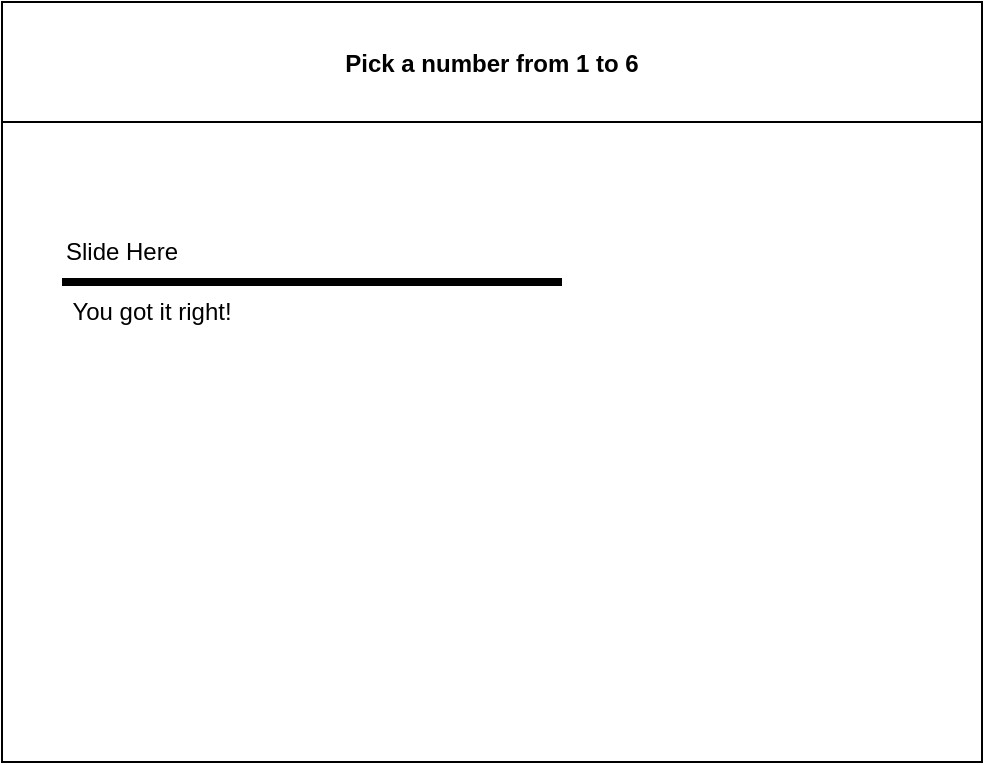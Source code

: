 <mxfile>
    <diagram id="STNWzKey5gT1pbEaQYfi" name="Page-1">
        <mxGraphModel dx="899" dy="644" grid="1" gridSize="10" guides="1" tooltips="1" connect="1" arrows="1" fold="1" page="1" pageScale="1" pageWidth="827" pageHeight="1169" math="0" shadow="0">
            <root>
                <mxCell id="0"/>
                <mxCell id="1" parent="0"/>
                <mxCell id="10" value="Pick a number from 1 to 6" style="swimlane;startSize=60;" vertex="1" parent="1">
                    <mxGeometry x="70" y="90" width="490" height="380" as="geometry"/>
                </mxCell>
                <mxCell id="11" value="" style="line;strokeWidth=4;html=1;perimeter=backbonePerimeter;points=[];outlineConnect=0;" vertex="1" parent="10">
                    <mxGeometry x="30" y="80" width="250" height="120" as="geometry"/>
                </mxCell>
                <mxCell id="12" value="Slide Here" style="text;html=1;strokeColor=none;fillColor=none;align=center;verticalAlign=middle;whiteSpace=wrap;rounded=0;" vertex="1" parent="10">
                    <mxGeometry x="30" y="110" width="60" height="30" as="geometry"/>
                </mxCell>
                <mxCell id="13" value="You got it right!" style="text;html=1;strokeColor=none;fillColor=none;align=center;verticalAlign=middle;whiteSpace=wrap;rounded=0;" vertex="1" parent="10">
                    <mxGeometry x="10" y="140" width="130" height="30" as="geometry"/>
                </mxCell>
            </root>
        </mxGraphModel>
    </diagram>
</mxfile>